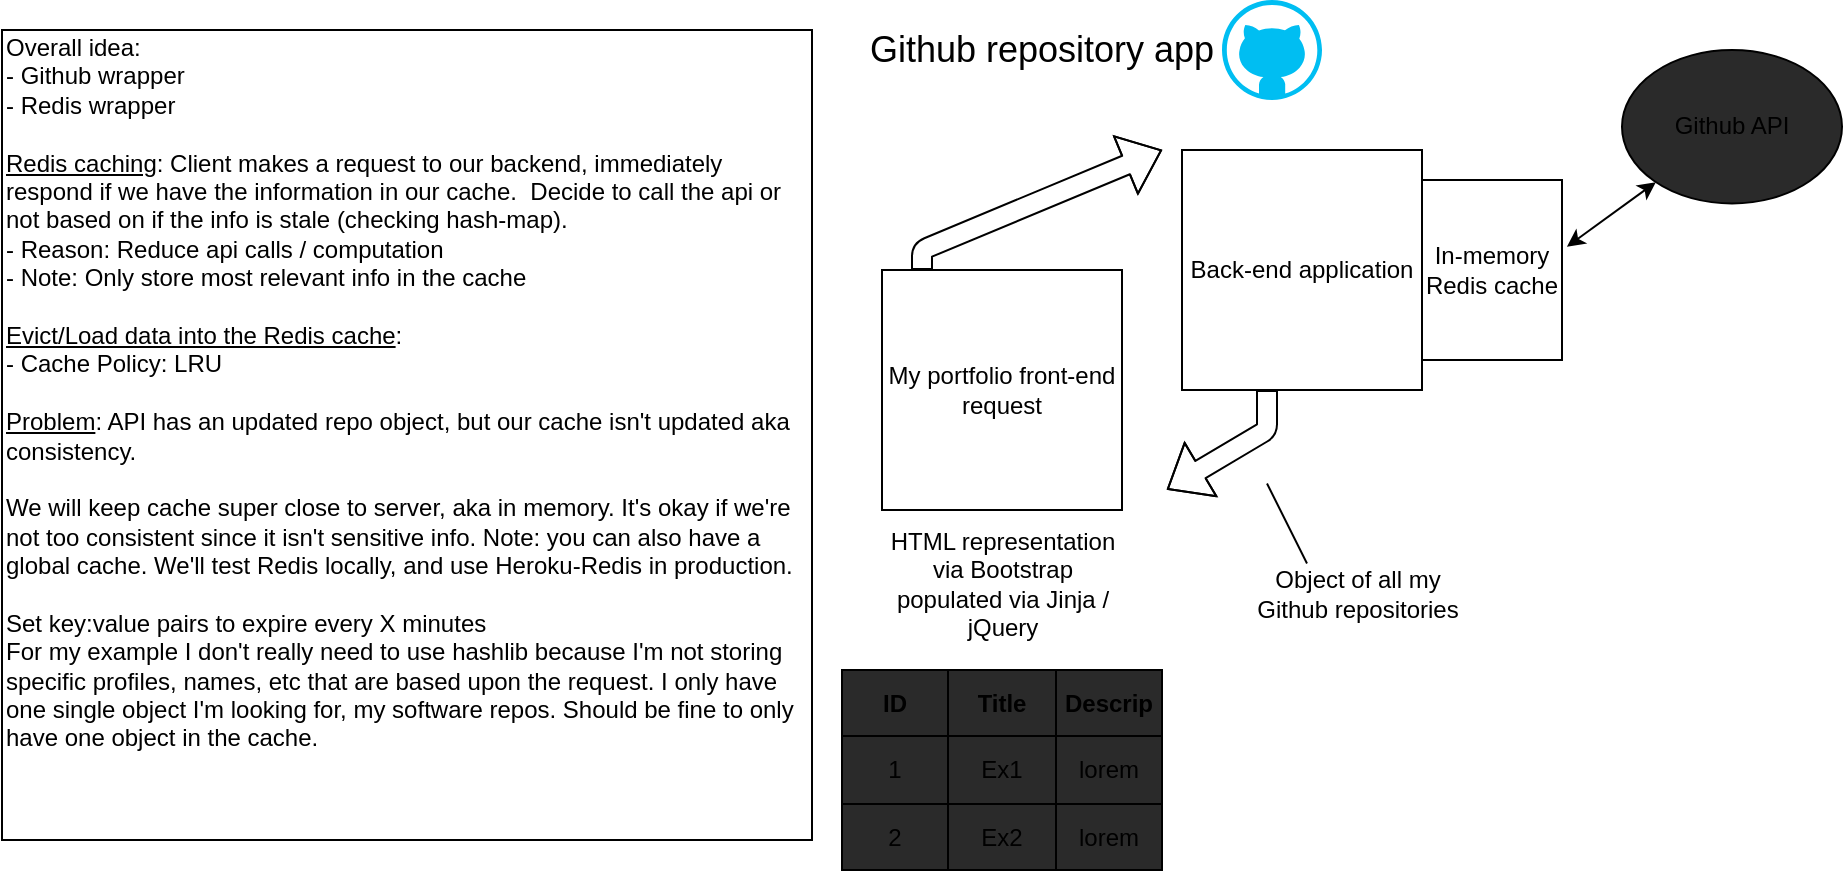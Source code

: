 <mxfile version="13.10.0" type="embed">
    <diagram id="hHw3kj73VTIjt5j4XbIy" name="Page-1">
        <mxGraphModel dx="2330" dy="798" grid="1" gridSize="10" guides="1" tooltips="1" connect="1" arrows="1" fold="1" page="1" pageScale="1" pageWidth="850" pageHeight="1100" math="0" shadow="0">
            <root>
                <mxCell id="0"/>
                <mxCell id="1" parent="0"/>
                <mxCell id="3" value="&lt;font style=&quot;font-size: 18px&quot;&gt;Github repository app&lt;/font&gt;" style="text;html=1;strokeColor=none;fillColor=none;align=center;verticalAlign=middle;whiteSpace=wrap;rounded=0;" parent="1" vertex="1">
                    <mxGeometry x="-115" y="120" width="280" height="40" as="geometry"/>
                </mxCell>
                <mxCell id="4" value="" style="verticalLabelPosition=bottom;html=1;verticalAlign=top;align=center;strokeColor=none;fillColor=#00BEF2;shape=mxgraph.azure.github_code;pointerEvents=1;" parent="1" vertex="1">
                    <mxGeometry x="115" y="115" width="50" height="50" as="geometry"/>
                </mxCell>
                <mxCell id="5" value="My portfolio front-end request" style="whiteSpace=wrap;html=1;aspect=fixed;" parent="1" vertex="1">
                    <mxGeometry x="-55" y="250" width="120" height="120" as="geometry"/>
                </mxCell>
                <mxCell id="6" value="" style="shape=flexArrow;endArrow=classic;html=1;" parent="1" edge="1">
                    <mxGeometry width="50" height="50" relative="1" as="geometry">
                        <mxPoint x="-35" y="250" as="sourcePoint"/>
                        <mxPoint x="85" y="190" as="targetPoint"/>
                        <Array as="points">
                            <mxPoint x="-35" y="240"/>
                        </Array>
                    </mxGeometry>
                </mxCell>
                <mxCell id="7" value="Back-end application&lt;br&gt;" style="whiteSpace=wrap;html=1;aspect=fixed;" parent="1" vertex="1">
                    <mxGeometry x="95" y="190" width="120" height="120" as="geometry"/>
                </mxCell>
                <mxCell id="22" value="" style="shape=flexArrow;endArrow=classic;html=1;" parent="1" edge="1">
                    <mxGeometry width="50" height="50" relative="1" as="geometry">
                        <mxPoint x="137.5" y="310" as="sourcePoint"/>
                        <mxPoint x="87.5" y="359.75" as="targetPoint"/>
                        <Array as="points">
                            <mxPoint x="137.5" y="330"/>
                        </Array>
                    </mxGeometry>
                </mxCell>
                <mxCell id="24" value="Object of all my Github repositories" style="text;html=1;strokeColor=none;fillColor=none;align=center;verticalAlign=middle;whiteSpace=wrap;rounded=0;" parent="1" vertex="1">
                    <mxGeometry x="127.5" y="386.75" width="110" height="50" as="geometry"/>
                </mxCell>
                <mxCell id="25" value="" style="endArrow=none;html=1;" parent="1" edge="1">
                    <mxGeometry width="50" height="50" relative="1" as="geometry">
                        <mxPoint x="157.5" y="396.75" as="sourcePoint"/>
                        <mxPoint x="137.5" y="356.75" as="targetPoint"/>
                    </mxGeometry>
                </mxCell>
                <mxCell id="27" value="HTML representation via Bootstrap populated via Jinja / jQuery" style="text;html=1;strokeColor=none;fillColor=none;align=center;verticalAlign=middle;whiteSpace=wrap;rounded=0;" parent="1" vertex="1">
                    <mxGeometry x="-57.5" y="386.75" width="125" height="40" as="geometry"/>
                </mxCell>
                <mxCell id="28" value="Overall idea:&lt;br&gt;- Github wrapper&lt;br&gt;- Redis wrapper&lt;br&gt;&lt;br&gt;&lt;u&gt;Redis caching&lt;/u&gt;: Client makes a request to our backend, immediately respond if we have the information in our cache.&amp;nbsp; Decide to call the api or not based on if the info is stale (checking hash-map).&lt;br style=&quot;text-align: center&quot;&gt;&lt;span style=&quot;text-align: center&quot;&gt;- Reason: Reduce api calls / computation&lt;br&gt;- Note: Only store most relevant info in the cache&lt;br&gt;&lt;br&gt;&lt;u&gt;Evict/Load data into the Redis cache&lt;/u&gt;:&lt;br&gt;- Cache Policy: LRU&lt;br&gt;&lt;br&gt;&lt;u&gt;Problem&lt;/u&gt;: API has an updated repo object, but our cache isn't updated aka consistency.&lt;br&gt;&lt;br&gt;We will keep cache super close to server, aka in memory. It's okay if we're not too consistent since it isn't sensitive info. Note: you can also have a global cache. We'll test Redis locally, and use Heroku-Redis in production.&lt;br&gt;&lt;br&gt;Set key:value pairs to expire every X minutes&lt;br&gt;For my example I don't really need to use hashlib because I'm not storing specific profiles, names, etc that are based upon the request. I only have one single object I'm looking for, my software repos. Should be fine to only have one object in the cache.&lt;br&gt;&lt;br&gt;&lt;br&gt;&lt;br&gt;&lt;/span&gt;" style="whiteSpace=wrap;html=1;aspect=fixed;align=left;" parent="1" vertex="1">
                    <mxGeometry x="-495" y="130" width="405" height="405" as="geometry"/>
                </mxCell>
                <mxCell id="29" value="Github API" style="ellipse;whiteSpace=wrap;html=1;fillColor=#2A2A2A;" parent="1" vertex="1">
                    <mxGeometry x="315" y="140" width="110" height="76.75" as="geometry"/>
                </mxCell>
                <mxCell id="30" value="" style="endArrow=classic;startArrow=classic;html=1;exitX=1.035;exitY=0.371;exitDx=0;exitDy=0;exitPerimeter=0;" parent="1" source="49" target="29" edge="1">
                    <mxGeometry width="50" height="50" relative="1" as="geometry">
                        <mxPoint x="245" y="200" as="sourcePoint"/>
                        <mxPoint x="162.42" y="210" as="targetPoint"/>
                    </mxGeometry>
                </mxCell>
                <mxCell id="31" value="" style="shape=table;html=1;whiteSpace=wrap;startSize=0;container=1;collapsible=0;childLayout=tableLayout;fillColor=#2A2A2A;" parent="1" vertex="1">
                    <mxGeometry x="-75" y="450" width="160" height="100" as="geometry"/>
                </mxCell>
                <mxCell id="32" value="" style="shape=partialRectangle;html=1;whiteSpace=wrap;collapsible=0;dropTarget=0;pointerEvents=0;fillColor=none;top=0;left=0;bottom=0;right=0;points=[[0,0.5],[1,0.5]];portConstraint=eastwest;" parent="31" vertex="1">
                    <mxGeometry width="160" height="33" as="geometry"/>
                </mxCell>
                <mxCell id="33" value="&lt;b&gt;ID&lt;/b&gt;" style="shape=partialRectangle;html=1;whiteSpace=wrap;connectable=0;fillColor=none;top=0;left=0;bottom=0;right=0;overflow=hidden;" parent="32" vertex="1">
                    <mxGeometry width="53" height="33" as="geometry"/>
                </mxCell>
                <mxCell id="34" value="&lt;b&gt;Title&lt;/b&gt;" style="shape=partialRectangle;html=1;whiteSpace=wrap;connectable=0;fillColor=none;top=0;left=0;bottom=0;right=0;overflow=hidden;" parent="32" vertex="1">
                    <mxGeometry x="53" width="54" height="33" as="geometry"/>
                </mxCell>
                <mxCell id="35" value="&lt;b&gt;Descrip&lt;/b&gt;" style="shape=partialRectangle;html=1;whiteSpace=wrap;connectable=0;fillColor=none;top=0;left=0;bottom=0;right=0;overflow=hidden;" parent="32" vertex="1">
                    <mxGeometry x="107" width="53" height="33" as="geometry"/>
                </mxCell>
                <mxCell id="36" value="" style="shape=partialRectangle;html=1;whiteSpace=wrap;collapsible=0;dropTarget=0;pointerEvents=0;fillColor=none;top=0;left=0;bottom=0;right=0;points=[[0,0.5],[1,0.5]];portConstraint=eastwest;" parent="31" vertex="1">
                    <mxGeometry y="33" width="160" height="34" as="geometry"/>
                </mxCell>
                <mxCell id="37" value="1" style="shape=partialRectangle;html=1;whiteSpace=wrap;connectable=0;fillColor=none;top=0;left=0;bottom=0;right=0;overflow=hidden;" parent="36" vertex="1">
                    <mxGeometry width="53" height="34" as="geometry"/>
                </mxCell>
                <mxCell id="38" value="Ex1" style="shape=partialRectangle;html=1;whiteSpace=wrap;connectable=0;fillColor=none;top=0;left=0;bottom=0;right=0;overflow=hidden;" parent="36" vertex="1">
                    <mxGeometry x="53" width="54" height="34" as="geometry"/>
                </mxCell>
                <mxCell id="39" value="lorem" style="shape=partialRectangle;html=1;whiteSpace=wrap;connectable=0;fillColor=none;top=0;left=0;bottom=0;right=0;overflow=hidden;" parent="36" vertex="1">
                    <mxGeometry x="107" width="53" height="34" as="geometry"/>
                </mxCell>
                <mxCell id="40" value="" style="shape=partialRectangle;html=1;whiteSpace=wrap;collapsible=0;dropTarget=0;pointerEvents=0;fillColor=none;top=0;left=0;bottom=0;right=0;points=[[0,0.5],[1,0.5]];portConstraint=eastwest;" parent="31" vertex="1">
                    <mxGeometry y="67" width="160" height="33" as="geometry"/>
                </mxCell>
                <mxCell id="41" value="2" style="shape=partialRectangle;html=1;whiteSpace=wrap;connectable=0;fillColor=none;top=0;left=0;bottom=0;right=0;overflow=hidden;" parent="40" vertex="1">
                    <mxGeometry width="53" height="33" as="geometry"/>
                </mxCell>
                <mxCell id="42" value="Ex2" style="shape=partialRectangle;html=1;whiteSpace=wrap;connectable=0;fillColor=none;top=0;left=0;bottom=0;right=0;overflow=hidden;" parent="40" vertex="1">
                    <mxGeometry x="53" width="54" height="33" as="geometry"/>
                </mxCell>
                <mxCell id="43" value="lorem" style="shape=partialRectangle;html=1;whiteSpace=wrap;connectable=0;fillColor=none;top=0;left=0;bottom=0;right=0;overflow=hidden;" parent="40" vertex="1">
                    <mxGeometry x="107" width="53" height="33" as="geometry"/>
                </mxCell>
                <mxCell id="49" value="In-memory Redis cache" style="rounded=0;whiteSpace=wrap;html=1;" parent="1" vertex="1">
                    <mxGeometry x="215" y="205" width="70" height="90" as="geometry"/>
                </mxCell>
            </root>
        </mxGraphModel>
    </diagram>
</mxfile>